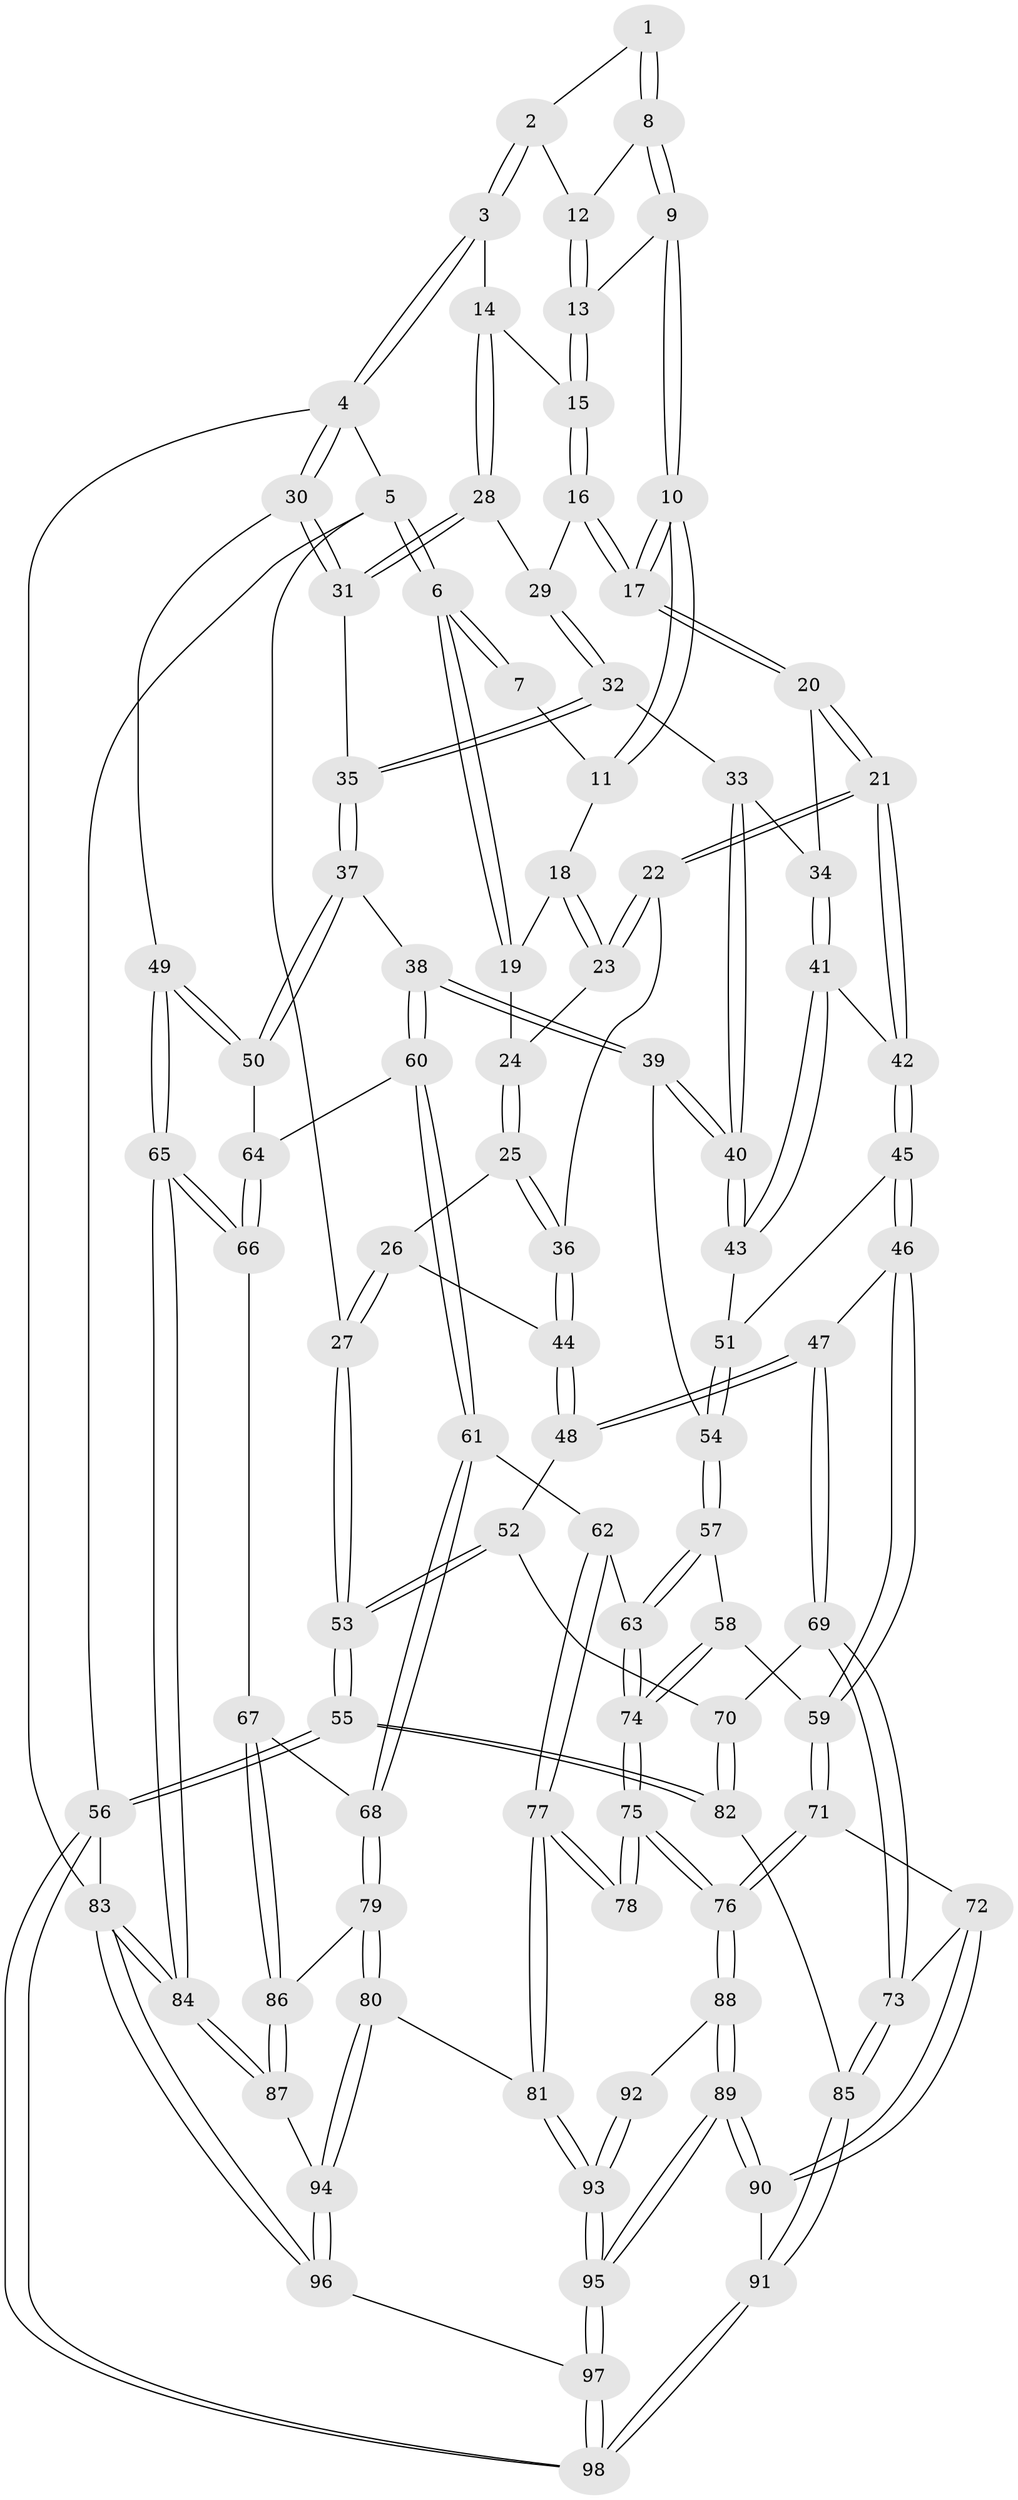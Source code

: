 // Generated by graph-tools (version 1.1) at 2025/03/03/09/25 03:03:14]
// undirected, 98 vertices, 242 edges
graph export_dot {
graph [start="1"]
  node [color=gray90,style=filled];
  1 [pos="+0.5264255467491531+0"];
  2 [pos="+0.7241555362825631+0"];
  3 [pos="+0.9724795897731116+0"];
  4 [pos="+1+0"];
  5 [pos="+0+0"];
  6 [pos="+0+0"];
  7 [pos="+0.3262381899273387+0"];
  8 [pos="+0.5174803088298636+0.04570964790575932"];
  9 [pos="+0.5107021675665018+0.09659211718112515"];
  10 [pos="+0.43283319413244065+0.1407586162370816"];
  11 [pos="+0.40022503816482463+0.1107052491039915"];
  12 [pos="+0.6071899406083036+0.04887516301182088"];
  13 [pos="+0.586845859881566+0.11163486836462919"];
  14 [pos="+0.8317776830503937+0.06844598997713196"];
  15 [pos="+0.5881391640625733+0.11329338984579813"];
  16 [pos="+0.6130111900187264+0.20373076878641244"];
  17 [pos="+0.44593072455087757+0.22469850669901717"];
  18 [pos="+0.27421540219872653+0.14872272843370146"];
  19 [pos="+0.08577720778302272+0"];
  20 [pos="+0.4208793559285389+0.2960443846659185"];
  21 [pos="+0.3142509911002518+0.3335604224574196"];
  22 [pos="+0.29854056773535653+0.3306800026797724"];
  23 [pos="+0.2758847532160497+0.25373847172392794"];
  24 [pos="+0.15567328704719224+0.18493709604852643"];
  25 [pos="+0.15065873258366091+0.28608060729537466"];
  26 [pos="+0.004462104588680908+0.3131031889724366"];
  27 [pos="+0+0.25072318591258236"];
  28 [pos="+0.8316252440562341+0.06909278518127362"];
  29 [pos="+0.6285368582236945+0.2146180192258839"];
  30 [pos="+1+0.40475989346665886"];
  31 [pos="+0.845906946208305+0.24991572905736292"];
  32 [pos="+0.6514054322460454+0.2973418264191876"];
  33 [pos="+0.4973618335006694+0.3494601710744728"];
  34 [pos="+0.48268953342929105+0.34556447138808494"];
  35 [pos="+0.7358468864685347+0.3637690232937145"];
  36 [pos="+0.2742935303989631+0.33983835672276314"];
  37 [pos="+0.7365035816163417+0.39929367228385604"];
  38 [pos="+0.6637582409975307+0.5125905666363537"];
  39 [pos="+0.6231254040880073+0.5004823037164657"];
  40 [pos="+0.6097125321549702+0.49257987870546033"];
  41 [pos="+0.46061891322431586+0.45360390034223524"];
  42 [pos="+0.35032302890672495+0.44877281988691675"];
  43 [pos="+0.4697210725879856+0.4902536690913282"];
  44 [pos="+0.17044148930598485+0.4613811640764074"];
  45 [pos="+0.35308408891929033+0.5314860314612729"];
  46 [pos="+0.3023420086728535+0.6046903167477453"];
  47 [pos="+0.259373578954689+0.6112268205925009"];
  48 [pos="+0.15747612840970424+0.5480427259035251"];
  49 [pos="+1+0.5362368343314493"];
  50 [pos="+0.9935443560030023+0.5159463416036215"];
  51 [pos="+0.44689435801561034+0.5220922043167978"];
  52 [pos="+0.03792111635312997+0.5909373737124284"];
  53 [pos="+0+0.5891332428922453"];
  54 [pos="+0.48134398581400845+0.5780816851323645"];
  55 [pos="+0+0.7881740034128655"];
  56 [pos="+0+1"];
  57 [pos="+0.4804319353916616+0.5927714398876995"];
  58 [pos="+0.4111369628916357+0.6656931073535268"];
  59 [pos="+0.3914884322023314+0.6661710297563485"];
  60 [pos="+0.6798198761062655+0.5857271035440565"];
  61 [pos="+0.6732154929738322+0.6019515529072871"];
  62 [pos="+0.6265295568558955+0.6591056253691451"];
  63 [pos="+0.5991697355049009+0.6620966752061433"];
  64 [pos="+0.736698543528199+0.5947785697083371"];
  65 [pos="+1+0.6989795182864634"];
  66 [pos="+0.9187417981152305+0.7249496920978074"];
  67 [pos="+0.9183695506388823+0.7251341497180058"];
  68 [pos="+0.772048266035605+0.7383526708035005"];
  69 [pos="+0.22715112403220658+0.7480594555737083"];
  70 [pos="+0.11759468255822991+0.7463524613734452"];
  71 [pos="+0.36863808606404175+0.7988755141247496"];
  72 [pos="+0.29251445606303006+0.8109248532113973"];
  73 [pos="+0.2457215923761319+0.796420932418502"];
  74 [pos="+0.49256198792248285+0.7129460803113468"];
  75 [pos="+0.4925549629687451+0.7459018768647825"];
  76 [pos="+0.4117369318348816+0.8303780476301647"];
  77 [pos="+0.6450834035770593+0.8468104027652952"];
  78 [pos="+0.5602020504451439+0.8280959640248182"];
  79 [pos="+0.7093745860316076+0.8348241956164525"];
  80 [pos="+0.663704435742651+0.864569806374612"];
  81 [pos="+0.6569868755430501+0.8619690121245992"];
  82 [pos="+0.07871500747387741+0.8043649405193237"];
  83 [pos="+1+1"];
  84 [pos="+1+0.8126410321470415"];
  85 [pos="+0.15681611473532917+0.9206260244099095"];
  86 [pos="+0.8288032973920116+0.8229875909831946"];
  87 [pos="+0.8436147735192753+0.8976132523572941"];
  88 [pos="+0.4250118927494056+0.8572987898389115"];
  89 [pos="+0.4042926290589218+0.9875016190969668"];
  90 [pos="+0.3154283285853871+0.911661676473689"];
  91 [pos="+0.15422126447559817+0.9434463583408991"];
  92 [pos="+0.495457629744414+0.8516526653937716"];
  93 [pos="+0.5317166214058205+0.9797952674185264"];
  94 [pos="+0.7635832745708272+1"];
  95 [pos="+0.430748833879057+1"];
  96 [pos="+0.8459676391238973+1"];
  97 [pos="+0.41588898477900316+1"];
  98 [pos="+0.013132154596300674+1"];
  1 -- 2;
  1 -- 8;
  1 -- 8;
  2 -- 3;
  2 -- 3;
  2 -- 12;
  3 -- 4;
  3 -- 4;
  3 -- 14;
  4 -- 5;
  4 -- 30;
  4 -- 30;
  4 -- 83;
  5 -- 6;
  5 -- 6;
  5 -- 27;
  5 -- 56;
  6 -- 7;
  6 -- 7;
  6 -- 19;
  6 -- 19;
  7 -- 11;
  8 -- 9;
  8 -- 9;
  8 -- 12;
  9 -- 10;
  9 -- 10;
  9 -- 13;
  10 -- 11;
  10 -- 11;
  10 -- 17;
  10 -- 17;
  11 -- 18;
  12 -- 13;
  12 -- 13;
  13 -- 15;
  13 -- 15;
  14 -- 15;
  14 -- 28;
  14 -- 28;
  15 -- 16;
  15 -- 16;
  16 -- 17;
  16 -- 17;
  16 -- 29;
  17 -- 20;
  17 -- 20;
  18 -- 19;
  18 -- 23;
  18 -- 23;
  19 -- 24;
  20 -- 21;
  20 -- 21;
  20 -- 34;
  21 -- 22;
  21 -- 22;
  21 -- 42;
  21 -- 42;
  22 -- 23;
  22 -- 23;
  22 -- 36;
  23 -- 24;
  24 -- 25;
  24 -- 25;
  25 -- 26;
  25 -- 36;
  25 -- 36;
  26 -- 27;
  26 -- 27;
  26 -- 44;
  27 -- 53;
  27 -- 53;
  28 -- 29;
  28 -- 31;
  28 -- 31;
  29 -- 32;
  29 -- 32;
  30 -- 31;
  30 -- 31;
  30 -- 49;
  31 -- 35;
  32 -- 33;
  32 -- 35;
  32 -- 35;
  33 -- 34;
  33 -- 40;
  33 -- 40;
  34 -- 41;
  34 -- 41;
  35 -- 37;
  35 -- 37;
  36 -- 44;
  36 -- 44;
  37 -- 38;
  37 -- 50;
  37 -- 50;
  38 -- 39;
  38 -- 39;
  38 -- 60;
  38 -- 60;
  39 -- 40;
  39 -- 40;
  39 -- 54;
  40 -- 43;
  40 -- 43;
  41 -- 42;
  41 -- 43;
  41 -- 43;
  42 -- 45;
  42 -- 45;
  43 -- 51;
  44 -- 48;
  44 -- 48;
  45 -- 46;
  45 -- 46;
  45 -- 51;
  46 -- 47;
  46 -- 59;
  46 -- 59;
  47 -- 48;
  47 -- 48;
  47 -- 69;
  47 -- 69;
  48 -- 52;
  49 -- 50;
  49 -- 50;
  49 -- 65;
  49 -- 65;
  50 -- 64;
  51 -- 54;
  51 -- 54;
  52 -- 53;
  52 -- 53;
  52 -- 70;
  53 -- 55;
  53 -- 55;
  54 -- 57;
  54 -- 57;
  55 -- 56;
  55 -- 56;
  55 -- 82;
  55 -- 82;
  56 -- 98;
  56 -- 98;
  56 -- 83;
  57 -- 58;
  57 -- 63;
  57 -- 63;
  58 -- 59;
  58 -- 74;
  58 -- 74;
  59 -- 71;
  59 -- 71;
  60 -- 61;
  60 -- 61;
  60 -- 64;
  61 -- 62;
  61 -- 68;
  61 -- 68;
  62 -- 63;
  62 -- 77;
  62 -- 77;
  63 -- 74;
  63 -- 74;
  64 -- 66;
  64 -- 66;
  65 -- 66;
  65 -- 66;
  65 -- 84;
  65 -- 84;
  66 -- 67;
  67 -- 68;
  67 -- 86;
  67 -- 86;
  68 -- 79;
  68 -- 79;
  69 -- 70;
  69 -- 73;
  69 -- 73;
  70 -- 82;
  70 -- 82;
  71 -- 72;
  71 -- 76;
  71 -- 76;
  72 -- 73;
  72 -- 90;
  72 -- 90;
  73 -- 85;
  73 -- 85;
  74 -- 75;
  74 -- 75;
  75 -- 76;
  75 -- 76;
  75 -- 78;
  75 -- 78;
  76 -- 88;
  76 -- 88;
  77 -- 78;
  77 -- 78;
  77 -- 81;
  77 -- 81;
  79 -- 80;
  79 -- 80;
  79 -- 86;
  80 -- 81;
  80 -- 94;
  80 -- 94;
  81 -- 93;
  81 -- 93;
  82 -- 85;
  83 -- 84;
  83 -- 84;
  83 -- 96;
  83 -- 96;
  84 -- 87;
  84 -- 87;
  85 -- 91;
  85 -- 91;
  86 -- 87;
  86 -- 87;
  87 -- 94;
  88 -- 89;
  88 -- 89;
  88 -- 92;
  89 -- 90;
  89 -- 90;
  89 -- 95;
  89 -- 95;
  90 -- 91;
  91 -- 98;
  91 -- 98;
  92 -- 93;
  92 -- 93;
  93 -- 95;
  93 -- 95;
  94 -- 96;
  94 -- 96;
  95 -- 97;
  95 -- 97;
  96 -- 97;
  97 -- 98;
  97 -- 98;
}
